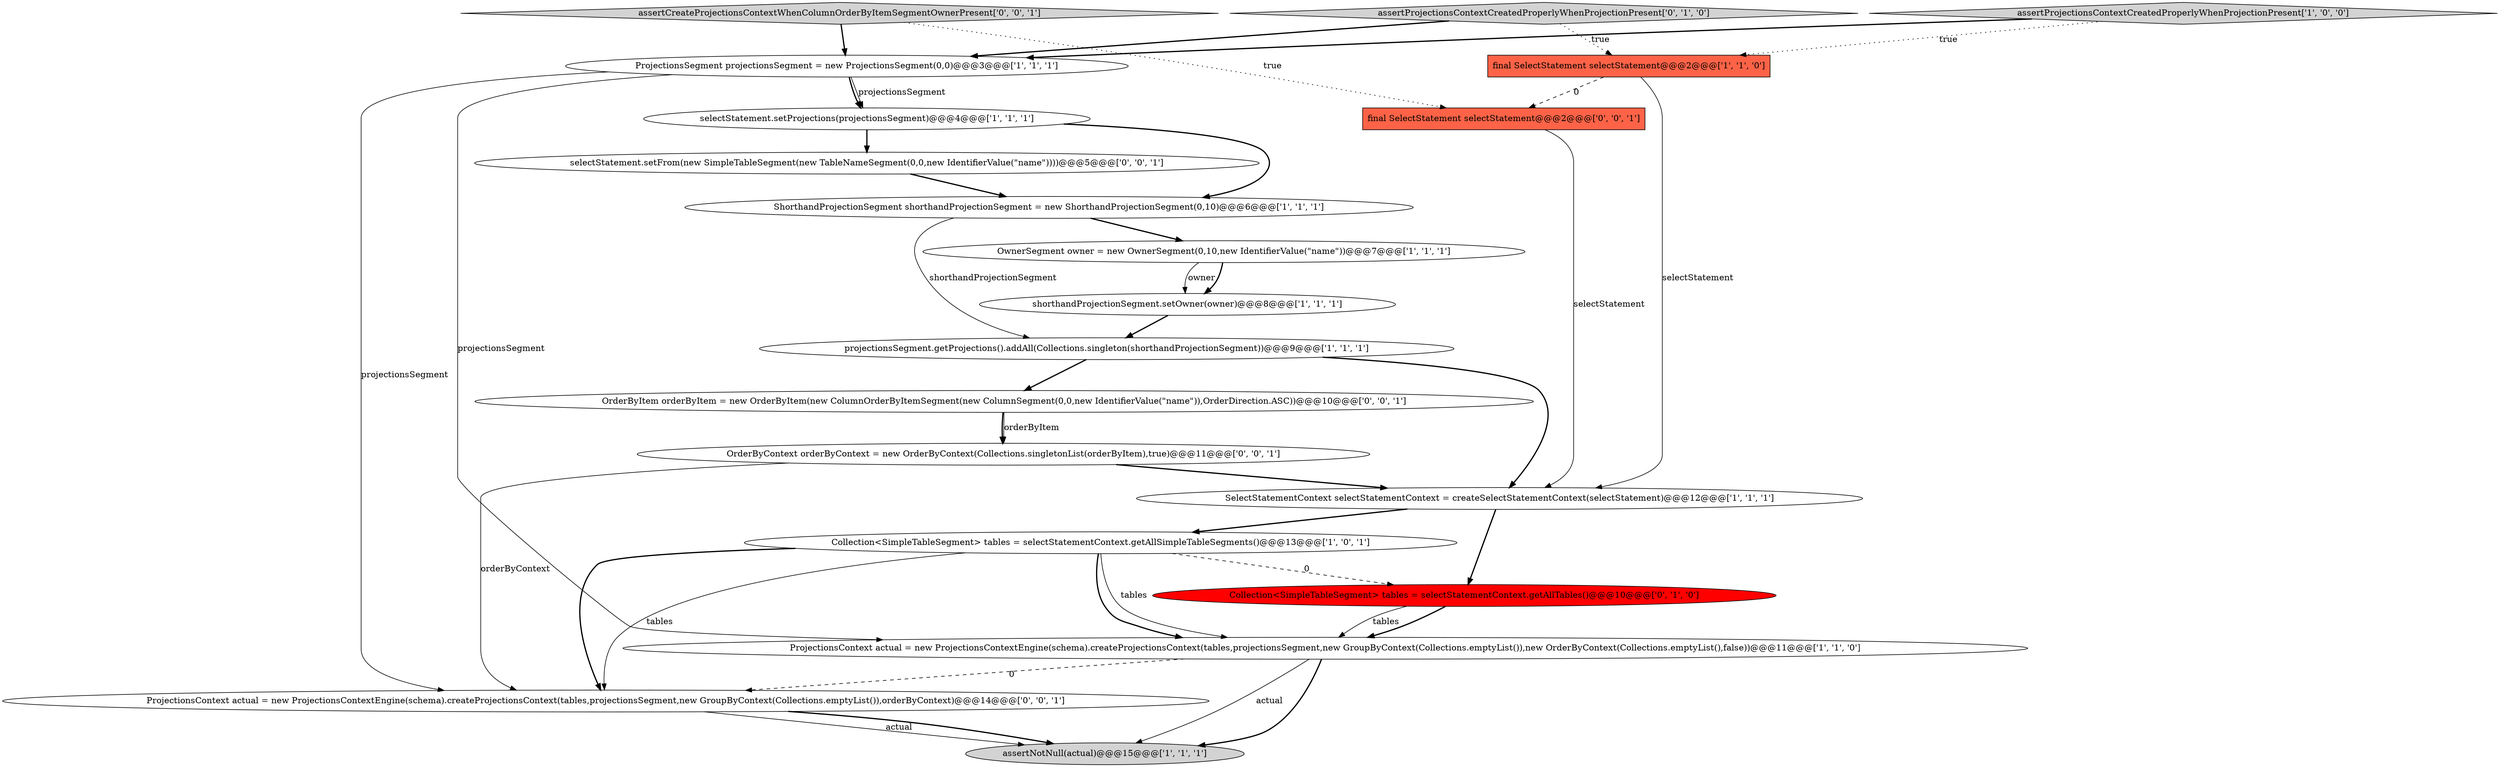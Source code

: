 digraph {
19 [style = filled, label = "OrderByContext orderByContext = new OrderByContext(Collections.singletonList(orderByItem),true)@@@11@@@['0', '0', '1']", fillcolor = white, shape = ellipse image = "AAA0AAABBB3BBB"];
11 [style = filled, label = "assertNotNull(actual)@@@15@@@['1', '1', '1']", fillcolor = lightgray, shape = ellipse image = "AAA0AAABBB1BBB"];
13 [style = filled, label = "assertProjectionsContextCreatedProperlyWhenProjectionPresent['0', '1', '0']", fillcolor = lightgray, shape = diamond image = "AAA0AAABBB2BBB"];
16 [style = filled, label = "assertCreateProjectionsContextWhenColumnOrderByItemSegmentOwnerPresent['0', '0', '1']", fillcolor = lightgray, shape = diamond image = "AAA0AAABBB3BBB"];
17 [style = filled, label = "selectStatement.setFrom(new SimpleTableSegment(new TableNameSegment(0,0,new IdentifierValue(\"name\"))))@@@5@@@['0', '0', '1']", fillcolor = white, shape = ellipse image = "AAA0AAABBB3BBB"];
12 [style = filled, label = "Collection<SimpleTableSegment> tables = selectStatementContext.getAllTables()@@@10@@@['0', '1', '0']", fillcolor = red, shape = ellipse image = "AAA1AAABBB2BBB"];
4 [style = filled, label = "selectStatement.setProjections(projectionsSegment)@@@4@@@['1', '1', '1']", fillcolor = white, shape = ellipse image = "AAA0AAABBB1BBB"];
0 [style = filled, label = "ProjectionsContext actual = new ProjectionsContextEngine(schema).createProjectionsContext(tables,projectionsSegment,new GroupByContext(Collections.emptyList()),new OrderByContext(Collections.emptyList(),false))@@@11@@@['1', '1', '0']", fillcolor = white, shape = ellipse image = "AAA0AAABBB1BBB"];
18 [style = filled, label = "final SelectStatement selectStatement@@@2@@@['0', '0', '1']", fillcolor = tomato, shape = box image = "AAA0AAABBB3BBB"];
10 [style = filled, label = "Collection<SimpleTableSegment> tables = selectStatementContext.getAllSimpleTableSegments()@@@13@@@['1', '0', '1']", fillcolor = white, shape = ellipse image = "AAA0AAABBB1BBB"];
6 [style = filled, label = "ShorthandProjectionSegment shorthandProjectionSegment = new ShorthandProjectionSegment(0,10)@@@6@@@['1', '1', '1']", fillcolor = white, shape = ellipse image = "AAA0AAABBB1BBB"];
1 [style = filled, label = "final SelectStatement selectStatement@@@2@@@['1', '1', '0']", fillcolor = tomato, shape = box image = "AAA0AAABBB1BBB"];
7 [style = filled, label = "shorthandProjectionSegment.setOwner(owner)@@@8@@@['1', '1', '1']", fillcolor = white, shape = ellipse image = "AAA0AAABBB1BBB"];
3 [style = filled, label = "projectionsSegment.getProjections().addAll(Collections.singleton(shorthandProjectionSegment))@@@9@@@['1', '1', '1']", fillcolor = white, shape = ellipse image = "AAA0AAABBB1BBB"];
5 [style = filled, label = "OwnerSegment owner = new OwnerSegment(0,10,new IdentifierValue(\"name\"))@@@7@@@['1', '1', '1']", fillcolor = white, shape = ellipse image = "AAA0AAABBB1BBB"];
8 [style = filled, label = "SelectStatementContext selectStatementContext = createSelectStatementContext(selectStatement)@@@12@@@['1', '1', '1']", fillcolor = white, shape = ellipse image = "AAA0AAABBB1BBB"];
9 [style = filled, label = "assertProjectionsContextCreatedProperlyWhenProjectionPresent['1', '0', '0']", fillcolor = lightgray, shape = diamond image = "AAA0AAABBB1BBB"];
14 [style = filled, label = "OrderByItem orderByItem = new OrderByItem(new ColumnOrderByItemSegment(new ColumnSegment(0,0,new IdentifierValue(\"name\")),OrderDirection.ASC))@@@10@@@['0', '0', '1']", fillcolor = white, shape = ellipse image = "AAA0AAABBB3BBB"];
15 [style = filled, label = "ProjectionsContext actual = new ProjectionsContextEngine(schema).createProjectionsContext(tables,projectionsSegment,new GroupByContext(Collections.emptyList()),orderByContext)@@@14@@@['0', '0', '1']", fillcolor = white, shape = ellipse image = "AAA0AAABBB3BBB"];
2 [style = filled, label = "ProjectionsSegment projectionsSegment = new ProjectionsSegment(0,0)@@@3@@@['1', '1', '1']", fillcolor = white, shape = ellipse image = "AAA0AAABBB1BBB"];
14->19 [style = solid, label="orderByItem"];
8->10 [style = bold, label=""];
10->15 [style = bold, label=""];
4->17 [style = bold, label=""];
17->6 [style = bold, label=""];
4->6 [style = bold, label=""];
9->2 [style = bold, label=""];
16->18 [style = dotted, label="true"];
10->15 [style = solid, label="tables"];
3->14 [style = bold, label=""];
10->12 [style = dashed, label="0"];
15->11 [style = solid, label="actual"];
0->15 [style = dashed, label="0"];
0->11 [style = bold, label=""];
5->7 [style = solid, label="owner"];
14->19 [style = bold, label=""];
1->18 [style = dashed, label="0"];
0->11 [style = solid, label="actual"];
16->2 [style = bold, label=""];
2->4 [style = bold, label=""];
12->0 [style = bold, label=""];
7->3 [style = bold, label=""];
1->8 [style = solid, label="selectStatement"];
19->8 [style = bold, label=""];
2->15 [style = solid, label="projectionsSegment"];
19->15 [style = solid, label="orderByContext"];
13->1 [style = dotted, label="true"];
6->5 [style = bold, label=""];
2->4 [style = solid, label="projectionsSegment"];
10->0 [style = solid, label="tables"];
15->11 [style = bold, label=""];
3->8 [style = bold, label=""];
10->0 [style = bold, label=""];
2->0 [style = solid, label="projectionsSegment"];
9->1 [style = dotted, label="true"];
5->7 [style = bold, label=""];
18->8 [style = solid, label="selectStatement"];
8->12 [style = bold, label=""];
12->0 [style = solid, label="tables"];
13->2 [style = bold, label=""];
6->3 [style = solid, label="shorthandProjectionSegment"];
}
